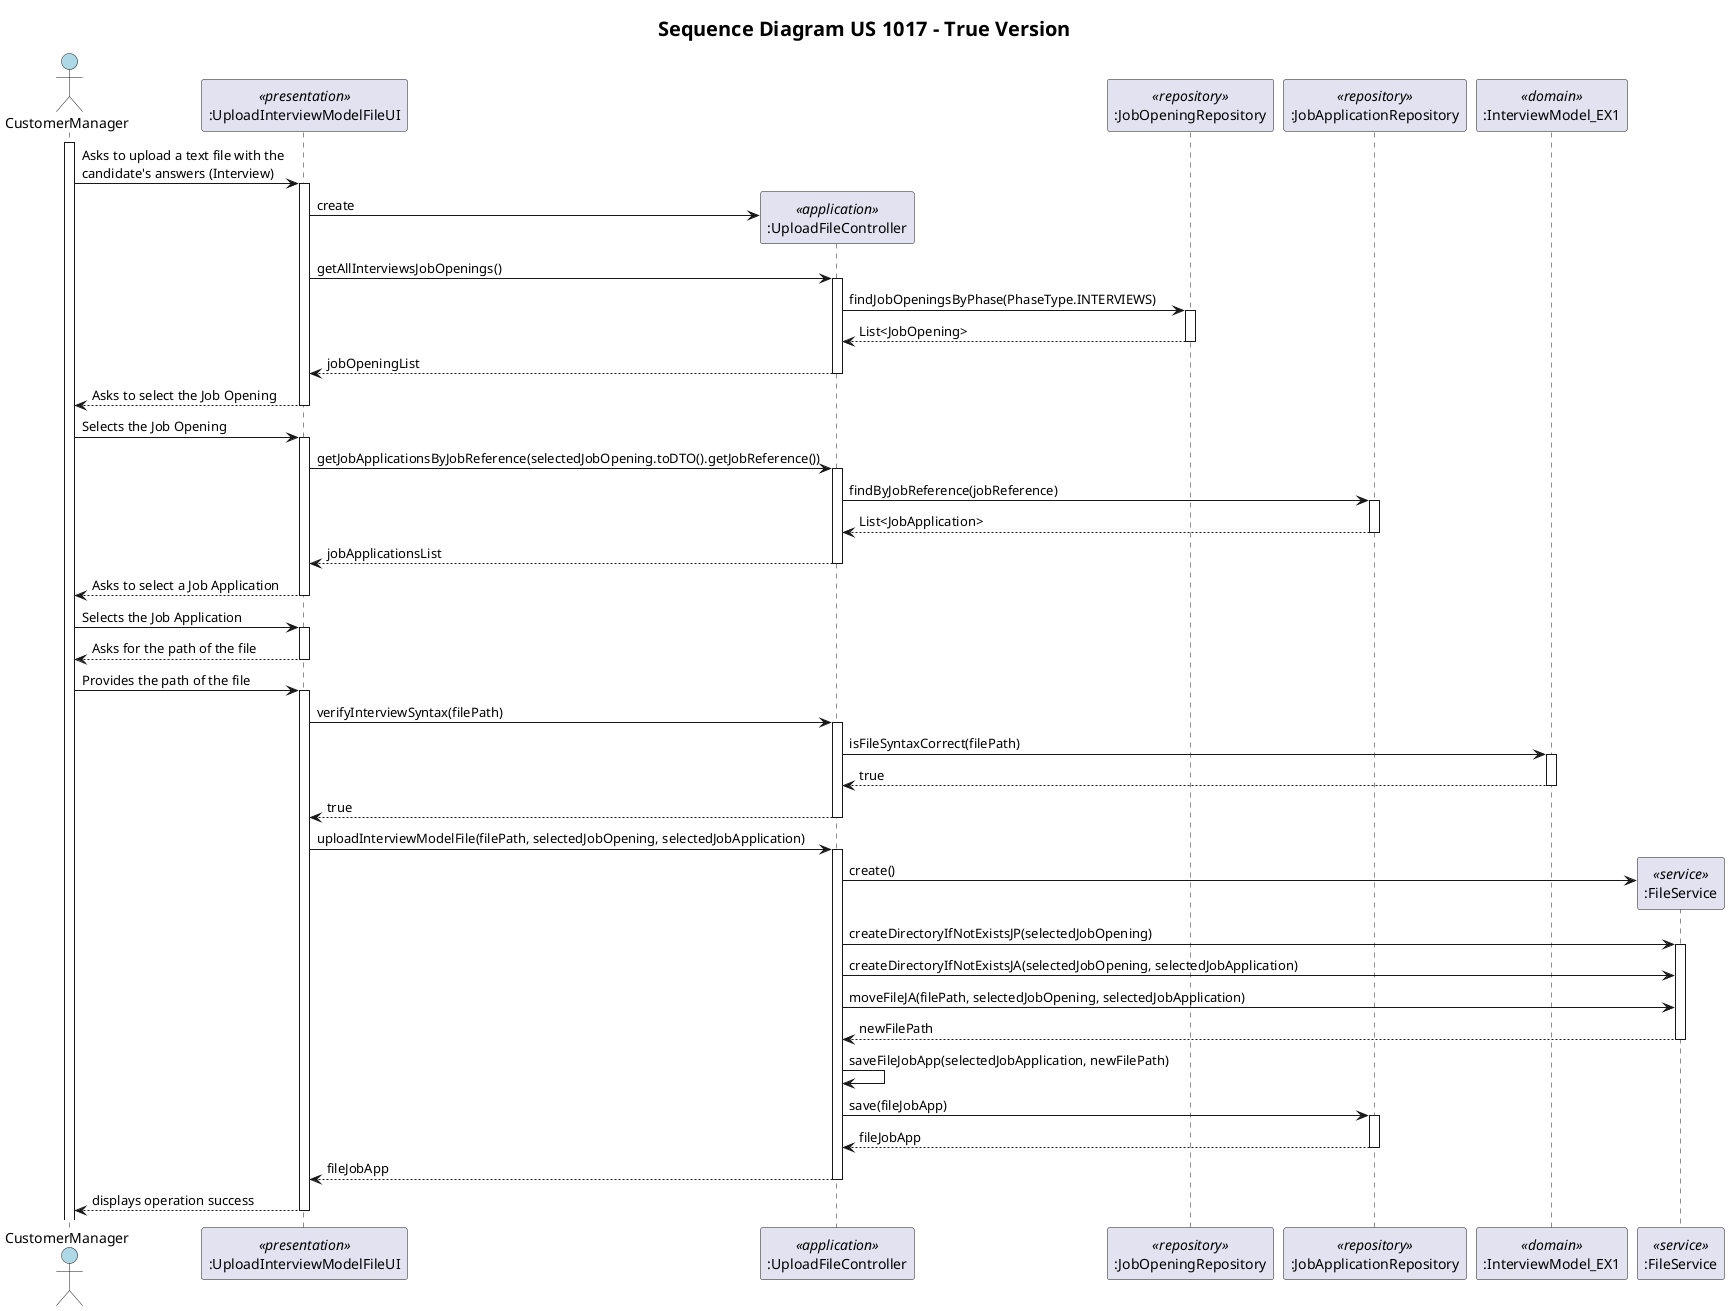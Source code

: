 @startuml

title <size:20>Sequence Diagram US 1017 - True Version</size>

skinparam monochrome false
skinparam packageStyle rect
skinparam defaultFontName FG Virgil
skinparam shadowing false

actor CustomerManager as Actor #lightblue
participant ":UploadInterviewModelFileUI" as UI <<presentation>>
participant ":UploadFileController" as Controller <<application>>
participant ":JobOpeningRepository" as JobOpeningRepo <<repository>>
participant ":JobApplicationRepository" as JobApplicationRepo <<repository>>
participant ":InterviewModel_EX1" as IM <<domain>>
participant ":FileService" as file <<service>>


activate Actor
Actor -> UI : Asks to upload a text file with the \ncandidate's answers (Interview)

    activate UI
    UI -> Controller**: create
    UI -> Controller: getAllInterviewsJobOpenings()

        activate Controller
        Controller -> JobOpeningRepo: findJobOpeningsByPhase(PhaseType.INTERVIEWS)

            activate JobOpeningRepo
            JobOpeningRepo --> Controller:  List<JobOpening>
            deactivate JobOpeningRepo

        Controller --> UI: jobOpeningList
        deactivate Controller

    UI --> Actor: Asks to select the Job Opening
    deactivate UI

Actor -> UI: Selects the Job Opening

    activate UI
    UI -> Controller: getJobApplicationsByJobReference(selectedJobOpening.toDTO().getJobReference())

        activate Controller
        Controller -> JobApplicationRepo: findByJobReference(jobReference)

            activate JobApplicationRepo
            JobApplicationRepo --> Controller:  List<JobApplication>
            deactivate JobApplicationRepo

        Controller --> UI: jobApplicationsList
        deactivate Controller

    UI --> Actor: Asks to select a Job Application
    deactivate UI

Actor -> UI: Selects the Job Application

    activate UI
    UI --> Actor: Asks for the path of the file
    deactivate UI

Actor -> UI: Provides the path of the file

    activate UI
    UI -> Controller: verifyInterviewSyntax(filePath)

        activate Controller
        Controller ->IM: isFileSyntaxCorrect(filePath)

            activate IM
            IM --> Controller: true
            deactivate IM

        Controller --> UI: true
        deactivate Controller

    UI -> Controller: uploadInterviewModelFile(filePath, selectedJobOpening, selectedJobApplication)

        activate Controller
        Controller -> file**: create()
        Controller -> file: createDirectoryIfNotExistsJP(selectedJobOpening)

            activate file
            Controller -> file: createDirectoryIfNotExistsJA(selectedJobOpening, selectedJobApplication)
            Controller -> file: moveFileJA(filePath, selectedJobOpening, selectedJobApplication)
            file --> Controller: newFilePath
            deactivate file


        Controller -> Controller: saveFileJobApp(selectedJobApplication, newFilePath)
        Controller -> JobApplicationRepo: save(fileJobApp)

            activate JobApplicationRepo
            JobApplicationRepo --> Controller: fileJobApp
            deactivate JobApplicationRepo

        Controller --> UI: fileJobApp
        deactivate Controller

    UI --> Actor: displays operation success
    deactivate UI

@enduml